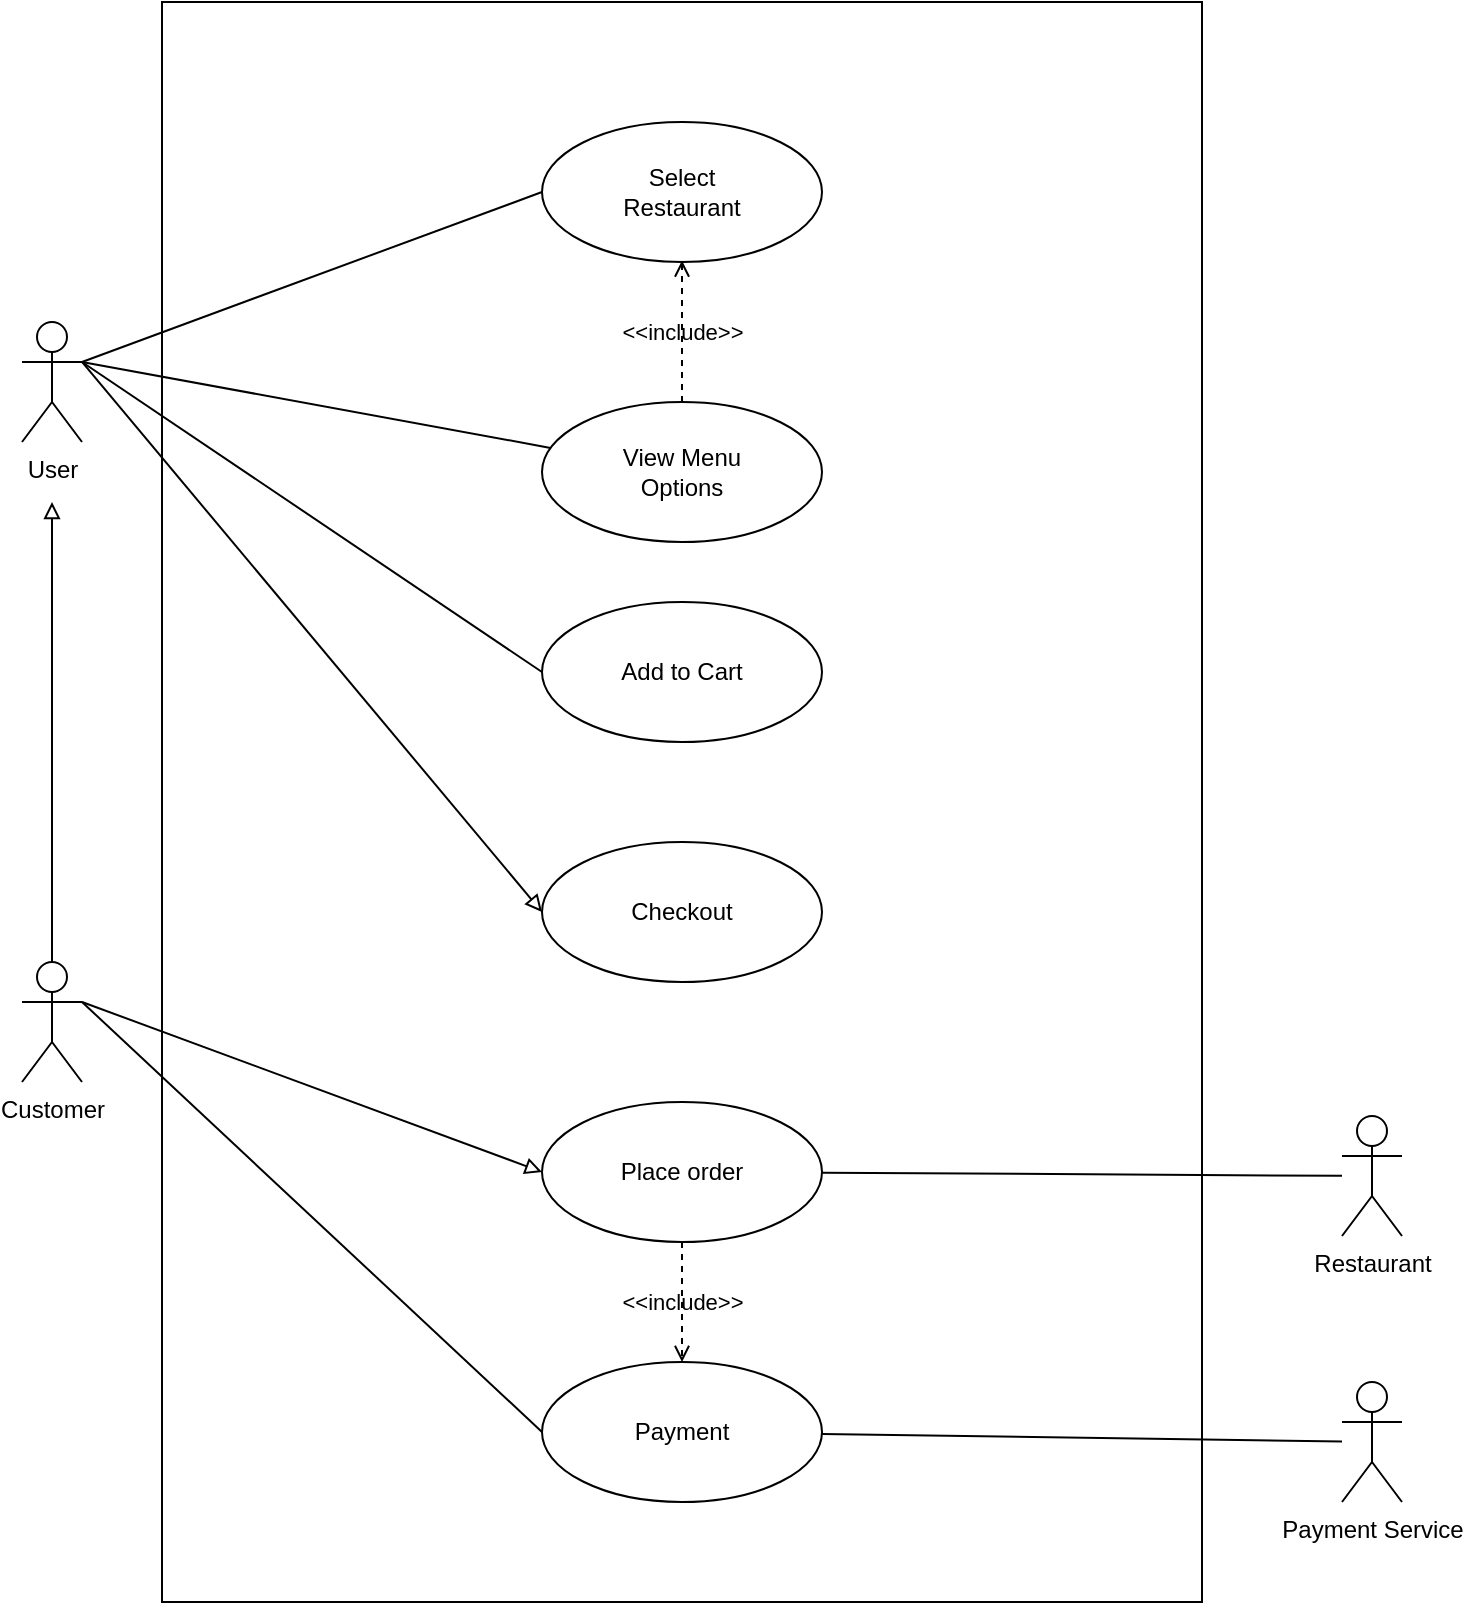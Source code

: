 <mxfile version="20.4.0" type="github" pages="5">
  <diagram id="5C2yOZhcDdu8UmGw2EsT" name="UseCase">
    <mxGraphModel dx="1425" dy="778" grid="1" gridSize="10" guides="1" tooltips="1" connect="1" arrows="1" fold="1" page="1" pageScale="1" pageWidth="827" pageHeight="1169" math="0" shadow="0">
      <root>
        <mxCell id="0" />
        <mxCell id="1" parent="0" />
        <mxCell id="oFe8WRy7C5E2Et6wAJxc-6" value="" style="rounded=0;whiteSpace=wrap;html=1;movable=0;resizable=0;rotatable=0;deletable=0;editable=0;connectable=0;" vertex="1" parent="1">
          <mxGeometry x="160" y="110" width="520" height="800" as="geometry" />
        </mxCell>
        <mxCell id="lEMSPJVFM7SucgRG7Dsa-4" style="edgeStyle=none;rounded=0;orthogonalLoop=1;jettySize=auto;html=1;entryX=0;entryY=0.5;entryDx=0;entryDy=0;endArrow=none;endFill=0;exitX=1;exitY=0.333;exitDx=0;exitDy=0;exitPerimeter=0;" edge="1" parent="1" source="oFe8WRy7C5E2Et6wAJxc-2" target="oFe8WRy7C5E2Et6wAJxc-8">
          <mxGeometry relative="1" as="geometry" />
        </mxCell>
        <mxCell id="lEMSPJVFM7SucgRG7Dsa-5" style="edgeStyle=none;rounded=0;orthogonalLoop=1;jettySize=auto;html=1;endArrow=none;endFill=0;exitX=1;exitY=0.333;exitDx=0;exitDy=0;exitPerimeter=0;" edge="1" parent="1" source="oFe8WRy7C5E2Et6wAJxc-2" target="oFe8WRy7C5E2Et6wAJxc-9">
          <mxGeometry relative="1" as="geometry" />
        </mxCell>
        <mxCell id="lEMSPJVFM7SucgRG7Dsa-9" style="edgeStyle=none;rounded=0;orthogonalLoop=1;jettySize=auto;html=1;entryX=0;entryY=0.5;entryDx=0;entryDy=0;endArrow=none;endFill=0;exitX=1;exitY=0.333;exitDx=0;exitDy=0;exitPerimeter=0;" edge="1" parent="1" source="oFe8WRy7C5E2Et6wAJxc-2" target="oFe8WRy7C5E2Et6wAJxc-10">
          <mxGeometry relative="1" as="geometry" />
        </mxCell>
        <mxCell id="lEMSPJVFM7SucgRG7Dsa-21" style="edgeStyle=none;rounded=0;orthogonalLoop=1;jettySize=auto;html=1;entryX=0;entryY=0.5;entryDx=0;entryDy=0;endArrow=block;endFill=0;exitX=1;exitY=0.333;exitDx=0;exitDy=0;exitPerimeter=0;" edge="1" parent="1" source="oFe8WRy7C5E2Et6wAJxc-2" target="oFe8WRy7C5E2Et6wAJxc-11">
          <mxGeometry relative="1" as="geometry" />
        </mxCell>
        <mxCell id="oFe8WRy7C5E2Et6wAJxc-2" value="User" style="shape=umlActor;verticalLabelPosition=bottom;verticalAlign=top;html=1;movable=1;resizable=1;rotatable=1;deletable=1;editable=1;connectable=1;" vertex="1" parent="1">
          <mxGeometry x="90" y="270" width="30" height="60" as="geometry" />
        </mxCell>
        <mxCell id="lEMSPJVFM7SucgRG7Dsa-12" style="edgeStyle=none;rounded=0;orthogonalLoop=1;jettySize=auto;html=1;entryX=0;entryY=0.5;entryDx=0;entryDy=0;endArrow=none;endFill=0;exitX=1;exitY=0.333;exitDx=0;exitDy=0;exitPerimeter=0;" edge="1" parent="1" source="oFe8WRy7C5E2Et6wAJxc-3" target="lEMSPJVFM7SucgRG7Dsa-1">
          <mxGeometry relative="1" as="geometry" />
        </mxCell>
        <mxCell id="lEMSPJVFM7SucgRG7Dsa-17" style="edgeStyle=none;rounded=0;orthogonalLoop=1;jettySize=auto;html=1;endArrow=block;endFill=0;" edge="1" parent="1" source="oFe8WRy7C5E2Et6wAJxc-3">
          <mxGeometry relative="1" as="geometry">
            <mxPoint x="105" y="360" as="targetPoint" />
          </mxGeometry>
        </mxCell>
        <mxCell id="lEMSPJVFM7SucgRG7Dsa-20" style="edgeStyle=none;rounded=0;orthogonalLoop=1;jettySize=auto;html=1;entryX=0;entryY=0.5;entryDx=0;entryDy=0;endArrow=block;endFill=0;exitX=1;exitY=0.333;exitDx=0;exitDy=0;exitPerimeter=0;" edge="1" parent="1" source="oFe8WRy7C5E2Et6wAJxc-3" target="lEMSPJVFM7SucgRG7Dsa-18">
          <mxGeometry relative="1" as="geometry" />
        </mxCell>
        <mxCell id="oFe8WRy7C5E2Et6wAJxc-3" value="Customer" style="shape=umlActor;verticalLabelPosition=bottom;verticalAlign=top;html=1;" vertex="1" parent="1">
          <mxGeometry x="90" y="590" width="30" height="60" as="geometry" />
        </mxCell>
        <mxCell id="oFe8WRy7C5E2Et6wAJxc-7" value="Payment Service" style="shape=umlActor;verticalLabelPosition=bottom;verticalAlign=top;html=1;" vertex="1" parent="1">
          <mxGeometry x="750" y="800" width="30" height="60" as="geometry" />
        </mxCell>
        <mxCell id="oFe8WRy7C5E2Et6wAJxc-8" value="Select &lt;br&gt;Restaurant" style="ellipse;whiteSpace=wrap;html=1;" vertex="1" parent="1">
          <mxGeometry x="350" y="170" width="140" height="70" as="geometry" />
        </mxCell>
        <mxCell id="oFe8WRy7C5E2Et6wAJxc-9" value="View Menu &lt;br&gt;Options" style="ellipse;whiteSpace=wrap;html=1;" vertex="1" parent="1">
          <mxGeometry x="350" y="310" width="140" height="70" as="geometry" />
        </mxCell>
        <mxCell id="oFe8WRy7C5E2Et6wAJxc-10" value="Add to Cart" style="ellipse;whiteSpace=wrap;html=1;" vertex="1" parent="1">
          <mxGeometry x="350" y="410" width="140" height="70" as="geometry" />
        </mxCell>
        <mxCell id="oFe8WRy7C5E2Et6wAJxc-11" value="Checkout" style="ellipse;whiteSpace=wrap;html=1;" vertex="1" parent="1">
          <mxGeometry x="350" y="530" width="140" height="70" as="geometry" />
        </mxCell>
        <mxCell id="lEMSPJVFM7SucgRG7Dsa-2" style="rounded=0;orthogonalLoop=1;jettySize=auto;html=1;endArrow=none;endFill=0;" edge="1" parent="1" source="lEMSPJVFM7SucgRG7Dsa-1" target="oFe8WRy7C5E2Et6wAJxc-7">
          <mxGeometry relative="1" as="geometry" />
        </mxCell>
        <mxCell id="lEMSPJVFM7SucgRG7Dsa-1" value="Payment" style="ellipse;whiteSpace=wrap;html=1;verticalAlign=middle;" vertex="1" parent="1">
          <mxGeometry x="350" y="790" width="140" height="70" as="geometry" />
        </mxCell>
        <mxCell id="lEMSPJVFM7SucgRG7Dsa-7" value="&amp;lt;&amp;lt;include&amp;gt;&amp;gt;" style="html=1;verticalAlign=middle;labelBackgroundColor=none;endArrow=open;endFill=0;dashed=1;rounded=0;exitX=0.5;exitY=0;exitDx=0;exitDy=0;" edge="1" parent="1" source="oFe8WRy7C5E2Et6wAJxc-9">
          <mxGeometry width="160" relative="1" as="geometry">
            <mxPoint x="450" y="360" as="sourcePoint" />
            <mxPoint x="420" y="239.226" as="targetPoint" />
          </mxGeometry>
        </mxCell>
        <mxCell id="lEMSPJVFM7SucgRG7Dsa-13" value="Restaurant" style="shape=umlActor;verticalLabelPosition=bottom;verticalAlign=top;html=1;" vertex="1" parent="1">
          <mxGeometry x="750" y="667" width="30" height="60" as="geometry" />
        </mxCell>
        <mxCell id="lEMSPJVFM7SucgRG7Dsa-23" style="edgeStyle=none;rounded=0;orthogonalLoop=1;jettySize=auto;html=1;endArrow=none;endFill=0;" edge="1" parent="1" source="lEMSPJVFM7SucgRG7Dsa-18" target="lEMSPJVFM7SucgRG7Dsa-13">
          <mxGeometry relative="1" as="geometry">
            <mxPoint x="690" y="690" as="targetPoint" />
          </mxGeometry>
        </mxCell>
        <mxCell id="lEMSPJVFM7SucgRG7Dsa-18" value="Place order" style="ellipse;whiteSpace=wrap;html=1;" vertex="1" parent="1">
          <mxGeometry x="350" y="660" width="140" height="70" as="geometry" />
        </mxCell>
        <mxCell id="lEMSPJVFM7SucgRG7Dsa-19" value="&amp;lt;&amp;lt;include&amp;gt;&amp;gt;" style="html=1;verticalAlign=middle;labelBackgroundColor=none;endArrow=open;endFill=0;dashed=1;rounded=0;entryX=0.5;entryY=0;entryDx=0;entryDy=0;exitX=0.5;exitY=1;exitDx=0;exitDy=0;" edge="1" parent="1" source="lEMSPJVFM7SucgRG7Dsa-18" target="lEMSPJVFM7SucgRG7Dsa-1">
          <mxGeometry width="160" relative="1" as="geometry">
            <mxPoint x="440" y="740" as="sourcePoint" />
            <mxPoint x="440" y="780" as="targetPoint" />
          </mxGeometry>
        </mxCell>
      </root>
    </mxGraphModel>
  </diagram>
  <diagram id="heB4lT8aY2zB5Wse3kcC" name="Activity Diagram">
    <mxGraphModel dx="2066" dy="1128" grid="1" gridSize="10" guides="1" tooltips="1" connect="1" arrows="1" fold="1" page="1" pageScale="1" pageWidth="827" pageHeight="1169" math="0" shadow="0">
      <root>
        <mxCell id="0" />
        <mxCell id="1" parent="0" />
      </root>
    </mxGraphModel>
  </diagram>
  <diagram id="3LSFojrLGFxngQKGgRl_" name="Class diagram">
    <mxGraphModel dx="2066" dy="1128" grid="1" gridSize="10" guides="1" tooltips="1" connect="1" arrows="1" fold="1" page="1" pageScale="1" pageWidth="827" pageHeight="1169" math="0" shadow="0">
      <root>
        <mxCell id="0" />
        <mxCell id="1" parent="0" />
      </root>
    </mxGraphModel>
  </diagram>
  <diagram id="rdeHf4TdWS1WWEgRXUAP" name="Sequence diagram">
    <mxGraphModel dx="2066" dy="1128" grid="1" gridSize="10" guides="1" tooltips="1" connect="1" arrows="1" fold="1" page="1" pageScale="1" pageWidth="827" pageHeight="1169" math="0" shadow="0">
      <root>
        <mxCell id="0" />
        <mxCell id="1" parent="0" />
      </root>
    </mxGraphModel>
  </diagram>
  <diagram id="SvsjZihzIFLVg0hKliqz" name="RUP (Rational Unified Process) ">
    <mxGraphModel dx="2066" dy="1128" grid="1" gridSize="10" guides="1" tooltips="1" connect="1" arrows="1" fold="1" page="1" pageScale="1" pageWidth="827" pageHeight="1169" math="0" shadow="0">
      <root>
        <mxCell id="0" />
        <mxCell id="1" parent="0" />
      </root>
    </mxGraphModel>
  </diagram>
</mxfile>
